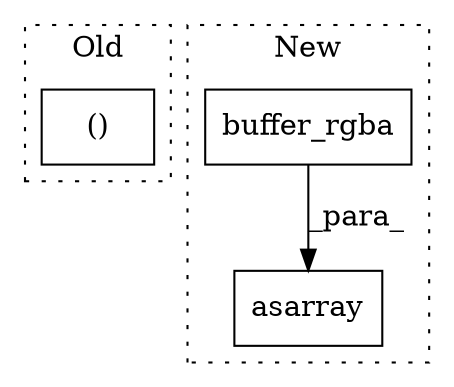 digraph G {
subgraph cluster0 {
1 [label="()" a="106" s="529" l="38" shape="box"];
label = "Old";
style="dotted";
}
subgraph cluster1 {
2 [label="buffer_rgba" a="32" s="423" l="13" shape="box"];
3 [label="asarray" a="32" s="411,436" l="8,1" shape="box"];
label = "New";
style="dotted";
}
2 -> 3 [label="_para_"];
}
